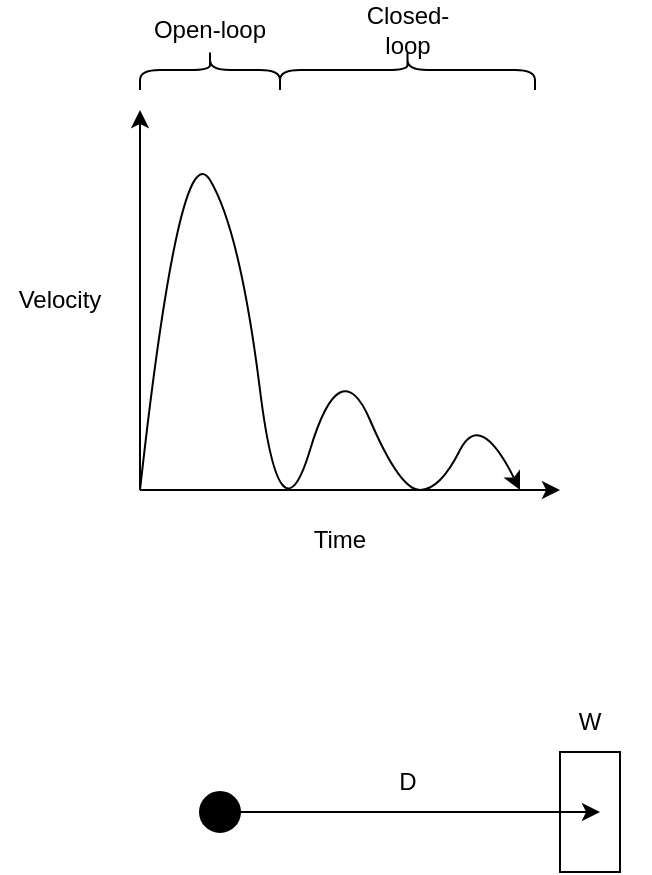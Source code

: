 <mxfile version="15.8.6" type="google"><diagram id="QH4pGU1LzmpQ3vThXZur" name="Page-1"><mxGraphModel dx="677" dy="377" grid="1" gridSize="10" guides="1" tooltips="1" connect="1" arrows="1" fold="1" page="1" pageScale="1" pageWidth="827" pageHeight="1169" math="0" shadow="0"><root><mxCell id="0"/><mxCell id="1" parent="0"/><mxCell id="_VqsGHjwRQEAUo8LIvJL-3" value="" style="rounded=0;whiteSpace=wrap;html=1;fillColor=#FFFFFF;" vertex="1" parent="1"><mxGeometry x="350" y="630" width="30" height="60" as="geometry"/></mxCell><mxCell id="_VqsGHjwRQEAUo8LIvJL-13" value="" style="endArrow=classic;html=1;rounded=0;startArrow=none;" edge="1" parent="1" source="_VqsGHjwRQEAUo8LIvJL-14"><mxGeometry width="50" height="50" relative="1" as="geometry"><mxPoint x="180" y="660" as="sourcePoint"/><mxPoint x="370" y="660" as="targetPoint"/></mxGeometry></mxCell><mxCell id="_VqsGHjwRQEAUo8LIvJL-14" value="" style="ellipse;whiteSpace=wrap;html=1;aspect=fixed;fillColor=#000000;" vertex="1" parent="1"><mxGeometry x="170" y="650" width="20" height="20" as="geometry"/></mxCell><mxCell id="_VqsGHjwRQEAUo8LIvJL-15" value="" style="endArrow=none;html=1;rounded=0;" edge="1" parent="1" target="_VqsGHjwRQEAUo8LIvJL-14"><mxGeometry width="50" height="50" relative="1" as="geometry"><mxPoint x="180" y="660" as="sourcePoint"/><mxPoint x="370" y="660" as="targetPoint"/></mxGeometry></mxCell><mxCell id="_VqsGHjwRQEAUo8LIvJL-16" value="D" style="text;html=1;strokeColor=none;fillColor=none;align=center;verticalAlign=middle;whiteSpace=wrap;rounded=0;" vertex="1" parent="1"><mxGeometry x="243.75" y="630" width="60" height="30" as="geometry"/></mxCell><mxCell id="_VqsGHjwRQEAUo8LIvJL-17" value="W" style="text;html=1;strokeColor=none;fillColor=none;align=center;verticalAlign=middle;whiteSpace=wrap;rounded=0;" vertex="1" parent="1"><mxGeometry x="335" y="600" width="60" height="30" as="geometry"/></mxCell><mxCell id="_VqsGHjwRQEAUo8LIvJL-18" value="" style="group" vertex="1" connectable="0" parent="1"><mxGeometry x="70" y="254" width="280" height="285" as="geometry"/></mxCell><mxCell id="_VqsGHjwRQEAUo8LIvJL-4" value="" style="endArrow=classic;html=1;rounded=0;" edge="1" parent="_VqsGHjwRQEAUo8LIvJL-18"><mxGeometry width="50" height="50" relative="1" as="geometry"><mxPoint x="70" y="245" as="sourcePoint"/><mxPoint x="70" y="55" as="targetPoint"/></mxGeometry></mxCell><mxCell id="_VqsGHjwRQEAUo8LIvJL-5" value="" style="endArrow=classic;html=1;rounded=0;" edge="1" parent="_VqsGHjwRQEAUo8LIvJL-18"><mxGeometry width="50" height="50" relative="1" as="geometry"><mxPoint x="70" y="245" as="sourcePoint"/><mxPoint x="280" y="245" as="targetPoint"/></mxGeometry></mxCell><mxCell id="_VqsGHjwRQEAUo8LIvJL-6" value="" style="curved=1;endArrow=classic;html=1;rounded=0;" edge="1" parent="_VqsGHjwRQEAUo8LIvJL-18"><mxGeometry width="50" height="50" relative="1" as="geometry"><mxPoint x="70" y="245" as="sourcePoint"/><mxPoint x="260" y="245" as="targetPoint"/><Array as="points"><mxPoint x="90" y="65"/><mxPoint x="120" y="115"/><mxPoint x="140" y="275"/><mxPoint x="170" y="175"/><mxPoint x="200" y="245"/><mxPoint x="220" y="245"/><mxPoint x="240" y="205"/></Array></mxGeometry></mxCell><mxCell id="_VqsGHjwRQEAUo8LIvJL-7" value="Time" style="text;html=1;strokeColor=none;fillColor=none;align=center;verticalAlign=middle;whiteSpace=wrap;rounded=0;" vertex="1" parent="_VqsGHjwRQEAUo8LIvJL-18"><mxGeometry x="140" y="255" width="60" height="30" as="geometry"/></mxCell><mxCell id="_VqsGHjwRQEAUo8LIvJL-8" value="Velocity" style="text;html=1;strokeColor=none;fillColor=none;align=center;verticalAlign=middle;whiteSpace=wrap;rounded=0;" vertex="1" parent="_VqsGHjwRQEAUo8LIvJL-18"><mxGeometry y="135" width="60" height="30" as="geometry"/></mxCell><mxCell id="_VqsGHjwRQEAUo8LIvJL-9" value="" style="shape=curlyBracket;whiteSpace=wrap;html=1;rounded=1;rotation=90;" vertex="1" parent="_VqsGHjwRQEAUo8LIvJL-18"><mxGeometry x="95" width="20" height="70" as="geometry"/></mxCell><mxCell id="_VqsGHjwRQEAUo8LIvJL-10" value="" style="shape=curlyBracket;whiteSpace=wrap;html=1;rounded=1;rotation=90;" vertex="1" parent="_VqsGHjwRQEAUo8LIvJL-18"><mxGeometry x="193.75" y="-28.75" width="20" height="127.5" as="geometry"/></mxCell><mxCell id="_VqsGHjwRQEAUo8LIvJL-11" value="Open-loop" style="text;html=1;strokeColor=none;fillColor=none;align=center;verticalAlign=middle;whiteSpace=wrap;rounded=0;" vertex="1" parent="_VqsGHjwRQEAUo8LIvJL-18"><mxGeometry x="75" width="60" height="30" as="geometry"/></mxCell><mxCell id="_VqsGHjwRQEAUo8LIvJL-12" value="Closed-loop" style="text;html=1;strokeColor=none;fillColor=none;align=center;verticalAlign=middle;whiteSpace=wrap;rounded=0;" vertex="1" parent="_VqsGHjwRQEAUo8LIvJL-18"><mxGeometry x="170.63" width="66.25" height="30" as="geometry"/></mxCell></root></mxGraphModel></diagram></mxfile>